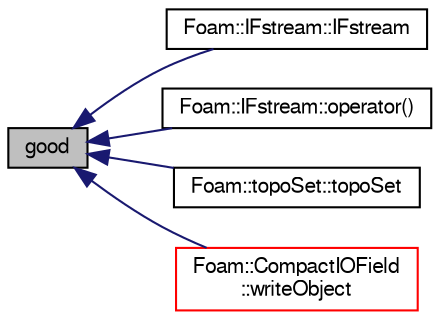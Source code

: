 digraph "good"
{
  bgcolor="transparent";
  edge [fontname="FreeSans",fontsize="10",labelfontname="FreeSans",labelfontsize="10"];
  node [fontname="FreeSans",fontsize="10",shape=record];
  rankdir="LR";
  Node23027 [label="good",height=0.2,width=0.4,color="black", fillcolor="grey75", style="filled", fontcolor="black"];
  Node23027 -> Node23028 [dir="back",color="midnightblue",fontsize="10",style="solid",fontname="FreeSans"];
  Node23028 [label="Foam::IFstream::IFstream",height=0.2,width=0.4,color="black",URL="$a26182.html#ab2c39d01f52ff1e9838f87d4df095772",tooltip="Construct from pathname. "];
  Node23027 -> Node23029 [dir="back",color="midnightblue",fontsize="10",style="solid",fontname="FreeSans"];
  Node23029 [label="Foam::IFstream::operator()",height=0.2,width=0.4,color="black",URL="$a26182.html#a1487864d0734dda74ccbbc26c8348d0a",tooltip="Return a non-const reference to const IFstream. "];
  Node23027 -> Node23030 [dir="back",color="midnightblue",fontsize="10",style="solid",fontname="FreeSans"];
  Node23030 [label="Foam::topoSet::topoSet",height=0.2,width=0.4,color="black",URL="$a25462.html#a7f2725dedd181d160c28699ed51ac090",tooltip="Construct from IOobject as explicitly passed type. "];
  Node23027 -> Node23031 [dir="back",color="midnightblue",fontsize="10",style="solid",fontname="FreeSans"];
  Node23031 [label="Foam::CompactIOField\l::writeObject",height=0.2,width=0.4,color="red",URL="$a26150.html#ad29090f3bdbff43fd95fa2d856219b5f",tooltip="Write using given format, version and compression. "];
}

